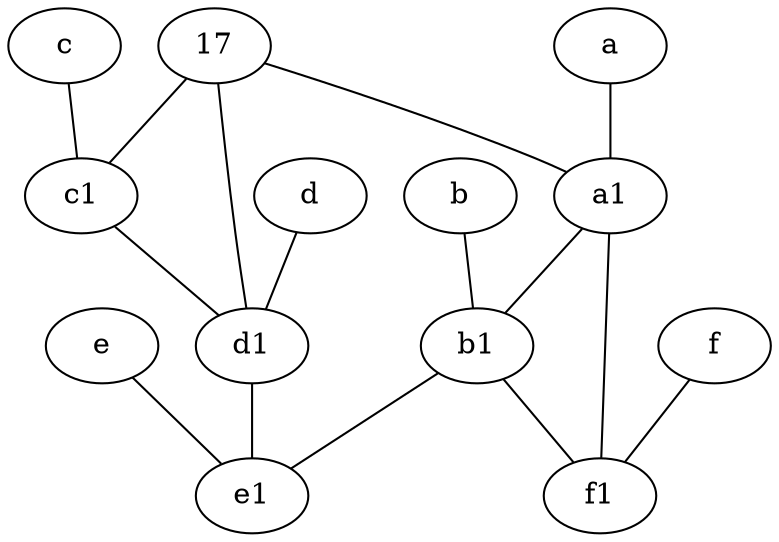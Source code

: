 graph {
	node [labelfontsize=50]
	e [labelfontsize=50 pos="7,9!"]
	a1 [labelfontsize=50 pos="8,3!"]
	d1 [labelfontsize=50 pos="3,5!"]
	b1 [labelfontsize=50 pos="9,4!"]
	f1 [labelfontsize=50 pos="3,8!"]
	f [labelfontsize=50 pos="3,9!"]
	a [labelfontsize=50 pos="8,2!"]
	c1 [labelfontsize=50 pos="4.5,3!"]
	b [labelfontsize=50 pos="10,4!"]
	c [labelfontsize=50 pos="4.5,2!"]
	d [labelfontsize=50 pos="2,5!"]
	e1 [labelfontsize=50 pos="7,7!"]
	17 [labelfontsize=50]
	a1 -- f1
	17 -- c1
	f -- f1
	e -- e1
	b1 -- e1
	d -- d1
	c -- c1
	a1 -- b1
	c1 -- d1
	b1 -- f1
	b -- b1
	17 -- a1
	a -- a1
	d1 -- e1
	17 -- d1
}
